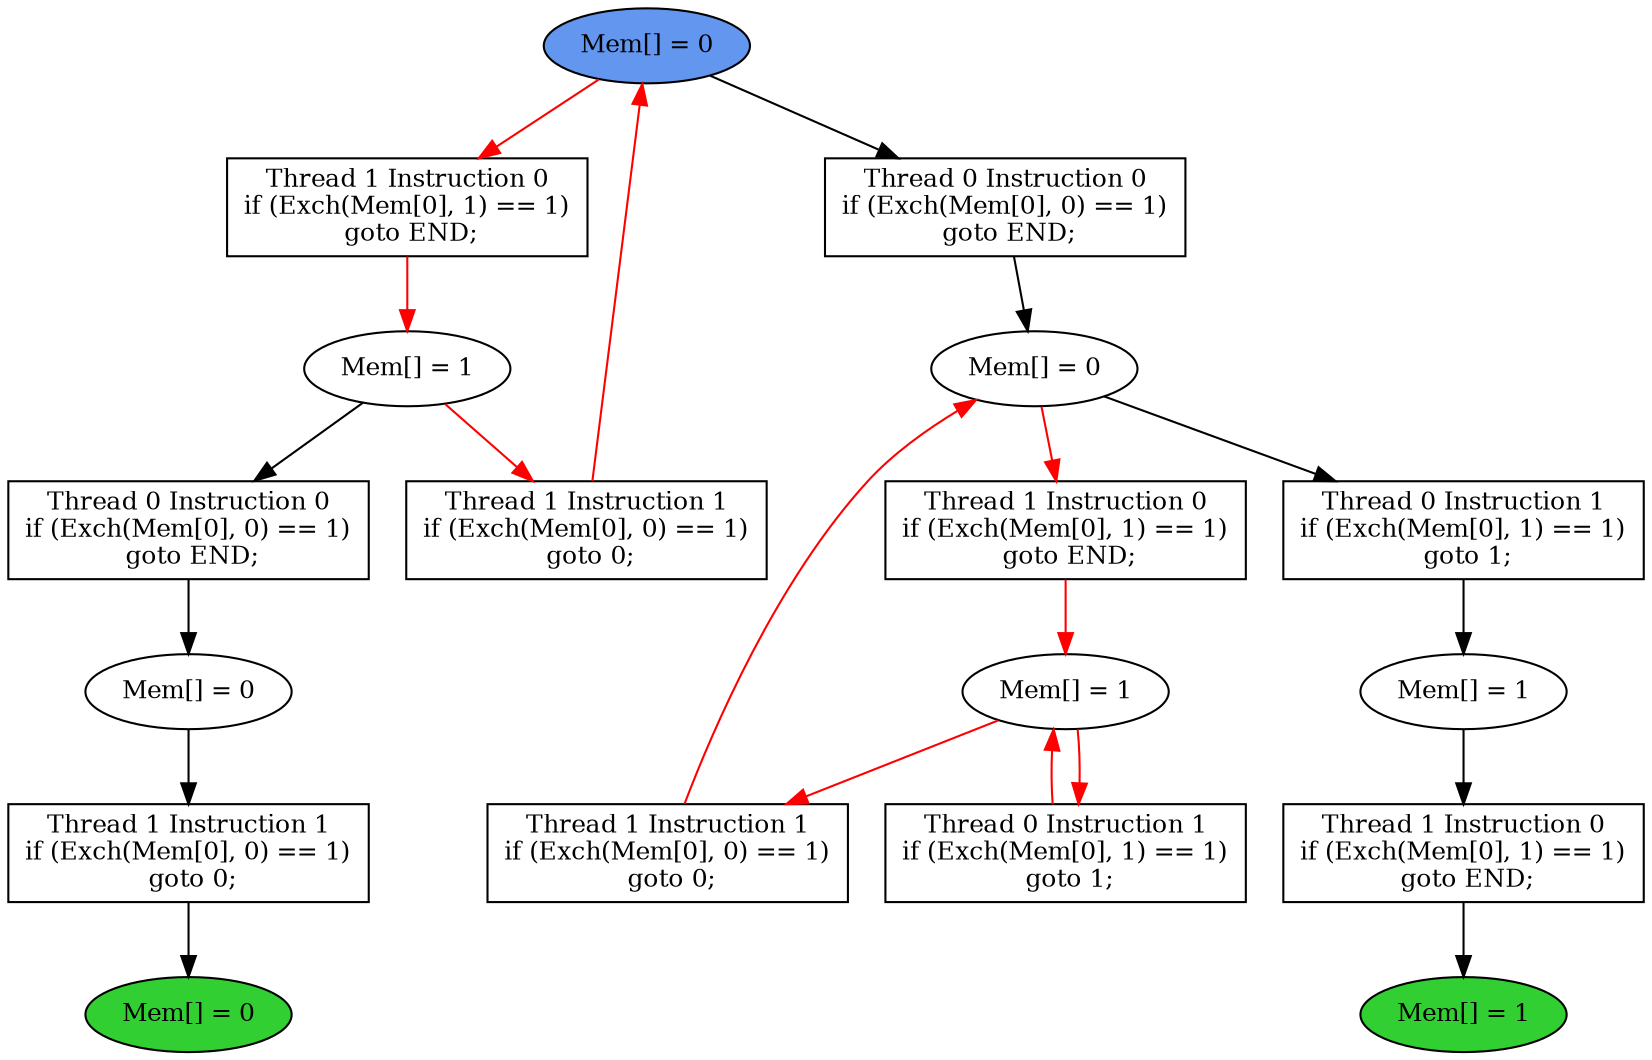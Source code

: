 digraph "graph" {
graph [fontsize=12]
node [fontsize=12]
edge [fontsize=12]
rankdir=TB;
"N14" -> "N13" [uuid = "<A0, END1>", color = "#000000", fontcolor = "#ffffff", style = "solid", label = "", dir = "forward", weight = "1"]
"N21" -> "N20" [uuid = "<A1, S4>", color = "#ff0000", fontcolor = "#ffffff", style = "solid", label = "", dir = "forward", weight = "1"]
"N27" -> "N26" [uuid = "<A2, S3>", color = "#ff0000", fontcolor = "#ffffff", style = "solid", label = "", dir = "forward", weight = "1"]
"N16" -> "N15" [uuid = "<A3, S2>", color = "#000000", fontcolor = "#ffffff", style = "solid", label = "", dir = "forward", weight = "1"]
"N10" -> "N9" [uuid = "<A4, END0>", color = "#000000", fontcolor = "#ffffff", style = "solid", label = "", dir = "forward", weight = "1"]
"N28" -> "N22" [uuid = "<A5, S1>", color = "#ff0000", fontcolor = "#ffffff", style = "solid", label = "", dir = "back", weight = "1"]
"N30" -> "N19" [uuid = "<A6, START>", color = "#ff0000", fontcolor = "#ffffff", style = "solid", label = "", dir = "back", weight = "1"]
"N29" -> "N28" [uuid = "<A7, S1>", color = "#000000", fontcolor = "#ffffff", style = "solid", label = "", dir = "forward", weight = "1"]
"N12" -> "N11" [uuid = "<A8, S0>", color = "#000000", fontcolor = "#ffffff", style = "solid", label = "", dir = "forward", weight = "1"]
"N26" -> "N23" [uuid = "<A9, S3>", color = "#ff0000", fontcolor = "#ffffff", style = "solid", label = "", dir = "back", weight = "1"]
"N15" -> "N14" [uuid = "<A0, S2>", color = "#000000", fontcolor = "#ffffff", style = "solid", label = "", dir = "forward", weight = "1"]
"N30" -> "N21" [uuid = "<A1, START>", color = "#ff0000", fontcolor = "#ffffff", style = "solid", label = "", dir = "forward", weight = "1"]
"N28" -> "N27" [uuid = "<A2, S1>", color = "#ff0000", fontcolor = "#ffffff", style = "solid", label = "", dir = "forward", weight = "1"]
"N28" -> "N16" [uuid = "<A3, S1>", color = "#000000", fontcolor = "#ffffff", style = "solid", label = "", dir = "forward", weight = "1"]
"N11" -> "N10" [uuid = "<A4, S0>", color = "#000000", fontcolor = "#ffffff", style = "solid", label = "", dir = "forward", weight = "1"]
"N26" -> "N22" [uuid = "<A5, S3>", color = "#ff0000", fontcolor = "#ffffff", style = "solid", label = "", dir = "forward", weight = "1"]
"N20" -> "N19" [uuid = "<A6, S4>", color = "#ff0000", fontcolor = "#ffffff", style = "solid", label = "", dir = "forward", weight = "1"]
"N30" -> "N29" [uuid = "<A7, START>", color = "#000000", fontcolor = "#ffffff", style = "solid", label = "", dir = "forward", weight = "1"]
"N20" -> "N12" [uuid = "<A8, S4>", color = "#000000", fontcolor = "#ffffff", style = "solid", label = "", dir = "forward", weight = "1"]
"N26" -> "N23" [uuid = "<A9, S3>", color = "#ff0000", fontcolor = "#ffffff", style = "solid", label = "", dir = "forward", weight = "1"]
"N9" [uuid="END0", label="Mem[] = 0", fillcolor = "#31cf31", fontcolor = "#000000", shape = "ellipse", style = "filled, solid"]
"N10" [uuid="A4", label="Thread 1 Instruction 1
if (Exch(Mem[0], 0) == 1)
 goto 0;", fillcolor = "#ffffff", fontcolor = "#000000", shape = "box", style = "filled, solid"]
"N11" [uuid="S0", label="Mem[] = 0", fillcolor = "#ffffff", fontcolor = "#000000", shape = "ellipse", style = "filled, solid"]
"N12" [uuid="A8", label="Thread 0 Instruction 0
if (Exch(Mem[0], 0) == 1)
 goto END;", fillcolor = "#ffffff", fontcolor = "#000000", shape = "box", style = "filled, solid"]
"N13" [uuid="END1", label="Mem[] = 1", fillcolor = "#31cf31", fontcolor = "#000000", shape = "ellipse", style = "filled, solid"]
"N14" [uuid="A0", label="Thread 1 Instruction 0
if (Exch(Mem[0], 1) == 1)
 goto END;", fillcolor = "#ffffff", fontcolor = "#000000", shape = "box", style = "filled, solid"]
"N15" [uuid="S2", label="Mem[] = 1", fillcolor = "#ffffff", fontcolor = "#000000", shape = "ellipse", style = "filled, solid"]
"N16" [uuid="A3", label="Thread 0 Instruction 1
if (Exch(Mem[0], 1) == 1)
 goto 1;", fillcolor = "#ffffff", fontcolor = "#000000", shape = "box", style = "filled, solid"]
"N19" [uuid="A6", label="Thread 1 Instruction 1
if (Exch(Mem[0], 0) == 1)
 goto 0;", fillcolor = "#ffffff", fontcolor = "#000000", shape = "box", style = "filled, solid"]
"N20" [uuid="S4", label="Mem[] = 1", fillcolor = "#ffffff", fontcolor = "#000000", shape = "ellipse", style = "filled, solid"]
"N21" [uuid="A1", label="Thread 1 Instruction 0
if (Exch(Mem[0], 1) == 1)
 goto END;", fillcolor = "#ffffff", fontcolor = "#000000", shape = "box", style = "filled, solid"]
"N22" [uuid="A5", label="Thread 1 Instruction 1
if (Exch(Mem[0], 0) == 1)
 goto 0;", fillcolor = "#ffffff", fontcolor = "#000000", shape = "box", style = "filled, solid"]
"N23" [uuid="A9", label="Thread 0 Instruction 1
if (Exch(Mem[0], 1) == 1)
 goto 1;", fillcolor = "#ffffff", fontcolor = "#000000", shape = "box", style = "filled, solid"]
"N26" [uuid="S3", label="Mem[] = 1", fillcolor = "#ffffff", fontcolor = "#000000", shape = "ellipse", style = "filled, solid"]
"N27" [uuid="A2", label="Thread 1 Instruction 0
if (Exch(Mem[0], 1) == 1)
 goto END;", fillcolor = "#ffffff", fontcolor = "#000000", shape = "box", style = "filled, solid"]
"N28" [uuid="S1", label="Mem[] = 0", fillcolor = "#ffffff", fontcolor = "#000000", shape = "ellipse", style = "filled, solid"]
"N29" [uuid="A7", label="Thread 0 Instruction 0
if (Exch(Mem[0], 0) == 1)
 goto END;", fillcolor = "#ffffff", fontcolor = "#000000", shape = "box", style = "filled, solid"]
"N30" [uuid="START", label="Mem[] = 0", fillcolor = "#6396ef", fontcolor = "#000000", shape = "ellipse", style = "filled, solid"]
}